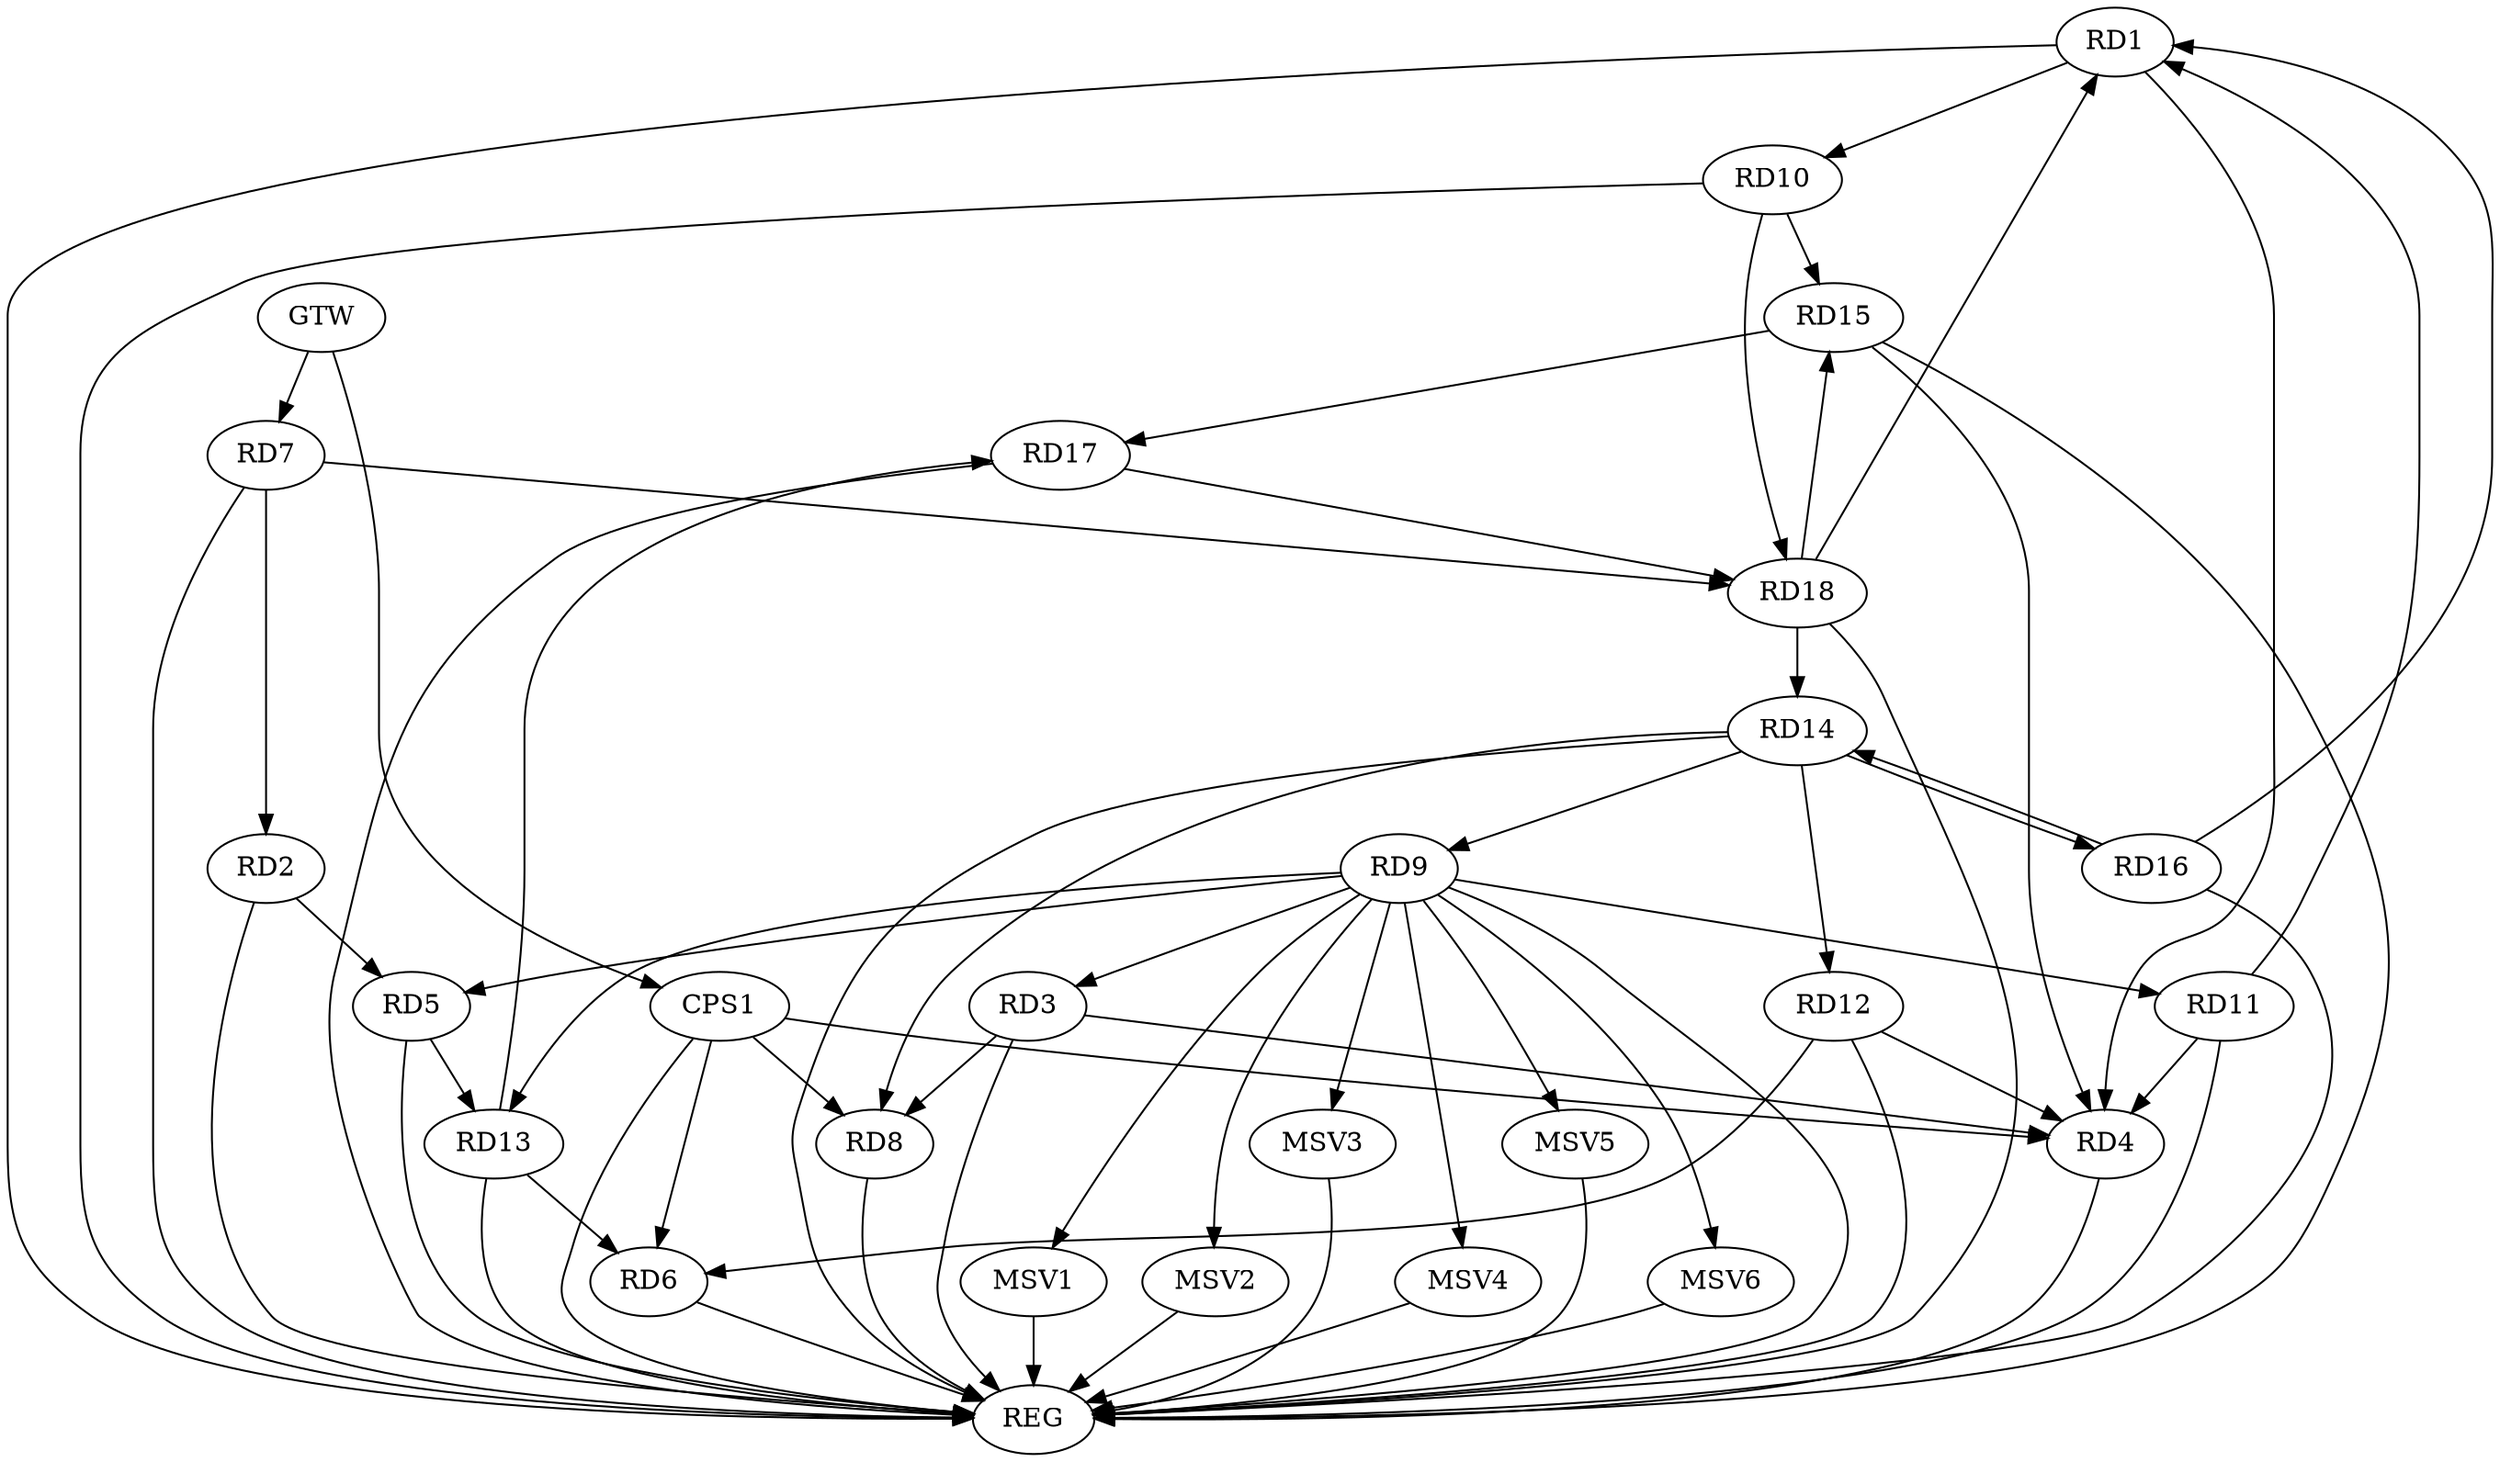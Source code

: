 strict digraph G {
  RD1 [ label="RD1" ];
  RD2 [ label="RD2" ];
  RD3 [ label="RD3" ];
  RD4 [ label="RD4" ];
  RD5 [ label="RD5" ];
  RD6 [ label="RD6" ];
  RD7 [ label="RD7" ];
  RD8 [ label="RD8" ];
  RD9 [ label="RD9" ];
  RD10 [ label="RD10" ];
  RD11 [ label="RD11" ];
  RD12 [ label="RD12" ];
  RD13 [ label="RD13" ];
  RD14 [ label="RD14" ];
  RD15 [ label="RD15" ];
  RD16 [ label="RD16" ];
  RD17 [ label="RD17" ];
  RD18 [ label="RD18" ];
  CPS1 [ label="CPS1" ];
  GTW [ label="GTW" ];
  REG [ label="REG" ];
  MSV1 [ label="MSV1" ];
  MSV2 [ label="MSV2" ];
  MSV3 [ label="MSV3" ];
  MSV4 [ label="MSV4" ];
  MSV5 [ label="MSV5" ];
  MSV6 [ label="MSV6" ];
  RD1 -> RD4;
  RD1 -> RD10;
  RD11 -> RD1;
  RD16 -> RD1;
  RD18 -> RD1;
  RD2 -> RD5;
  RD7 -> RD2;
  RD3 -> RD4;
  RD3 -> RD8;
  RD9 -> RD3;
  RD11 -> RD4;
  RD12 -> RD4;
  RD15 -> RD4;
  RD9 -> RD5;
  RD5 -> RD13;
  RD12 -> RD6;
  RD13 -> RD6;
  RD7 -> RD18;
  RD14 -> RD8;
  RD9 -> RD11;
  RD9 -> RD13;
  RD14 -> RD9;
  RD10 -> RD15;
  RD10 -> RD18;
  RD14 -> RD12;
  RD13 -> RD17;
  RD14 -> RD16;
  RD16 -> RD14;
  RD18 -> RD14;
  RD15 -> RD17;
  RD18 -> RD15;
  RD17 -> RD18;
  CPS1 -> RD4;
  CPS1 -> RD6;
  CPS1 -> RD8;
  GTW -> RD7;
  GTW -> CPS1;
  RD1 -> REG;
  RD2 -> REG;
  RD3 -> REG;
  RD4 -> REG;
  RD5 -> REG;
  RD6 -> REG;
  RD7 -> REG;
  RD8 -> REG;
  RD9 -> REG;
  RD10 -> REG;
  RD11 -> REG;
  RD12 -> REG;
  RD13 -> REG;
  RD14 -> REG;
  RD15 -> REG;
  RD16 -> REG;
  RD17 -> REG;
  RD18 -> REG;
  CPS1 -> REG;
  RD9 -> MSV1;
  MSV1 -> REG;
  RD9 -> MSV2;
  MSV2 -> REG;
  RD9 -> MSV3;
  MSV3 -> REG;
  RD9 -> MSV4;
  MSV4 -> REG;
  RD9 -> MSV5;
  MSV5 -> REG;
  RD9 -> MSV6;
  MSV6 -> REG;
}
